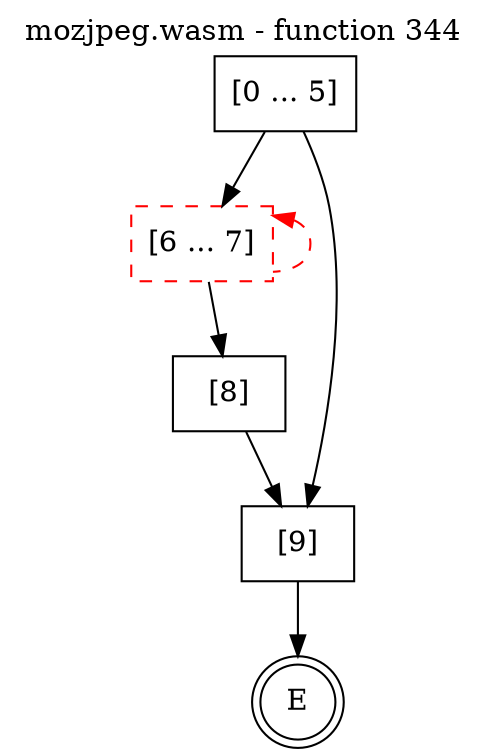 digraph finite_state_machine {
    label = "mozjpeg.wasm - function 344"
    labelloc =  t
    labelfontsize = 16
    labelfontcolor = black
    labelfontname = "Helvetica"
    node [shape = doublecircle]; E ;
    node [shape = box];
    node [shape=box, color=black, style=solid] 0[label="[0 ... 5]"]
    node [shape=box, color=red, style=dashed] 6[label="[6 ... 7]"]
    node [shape=box, color=black, style=solid] 8[label="[8]"]
    node [shape=box, color=black, style=solid] 9[label="[9]"]
    0 -> 6;
    0 -> 9;
    6 -> 8;
    6 -> 6[style="dashed" color="red" dir=back];
    8 -> 9;
    9 -> E;
}
